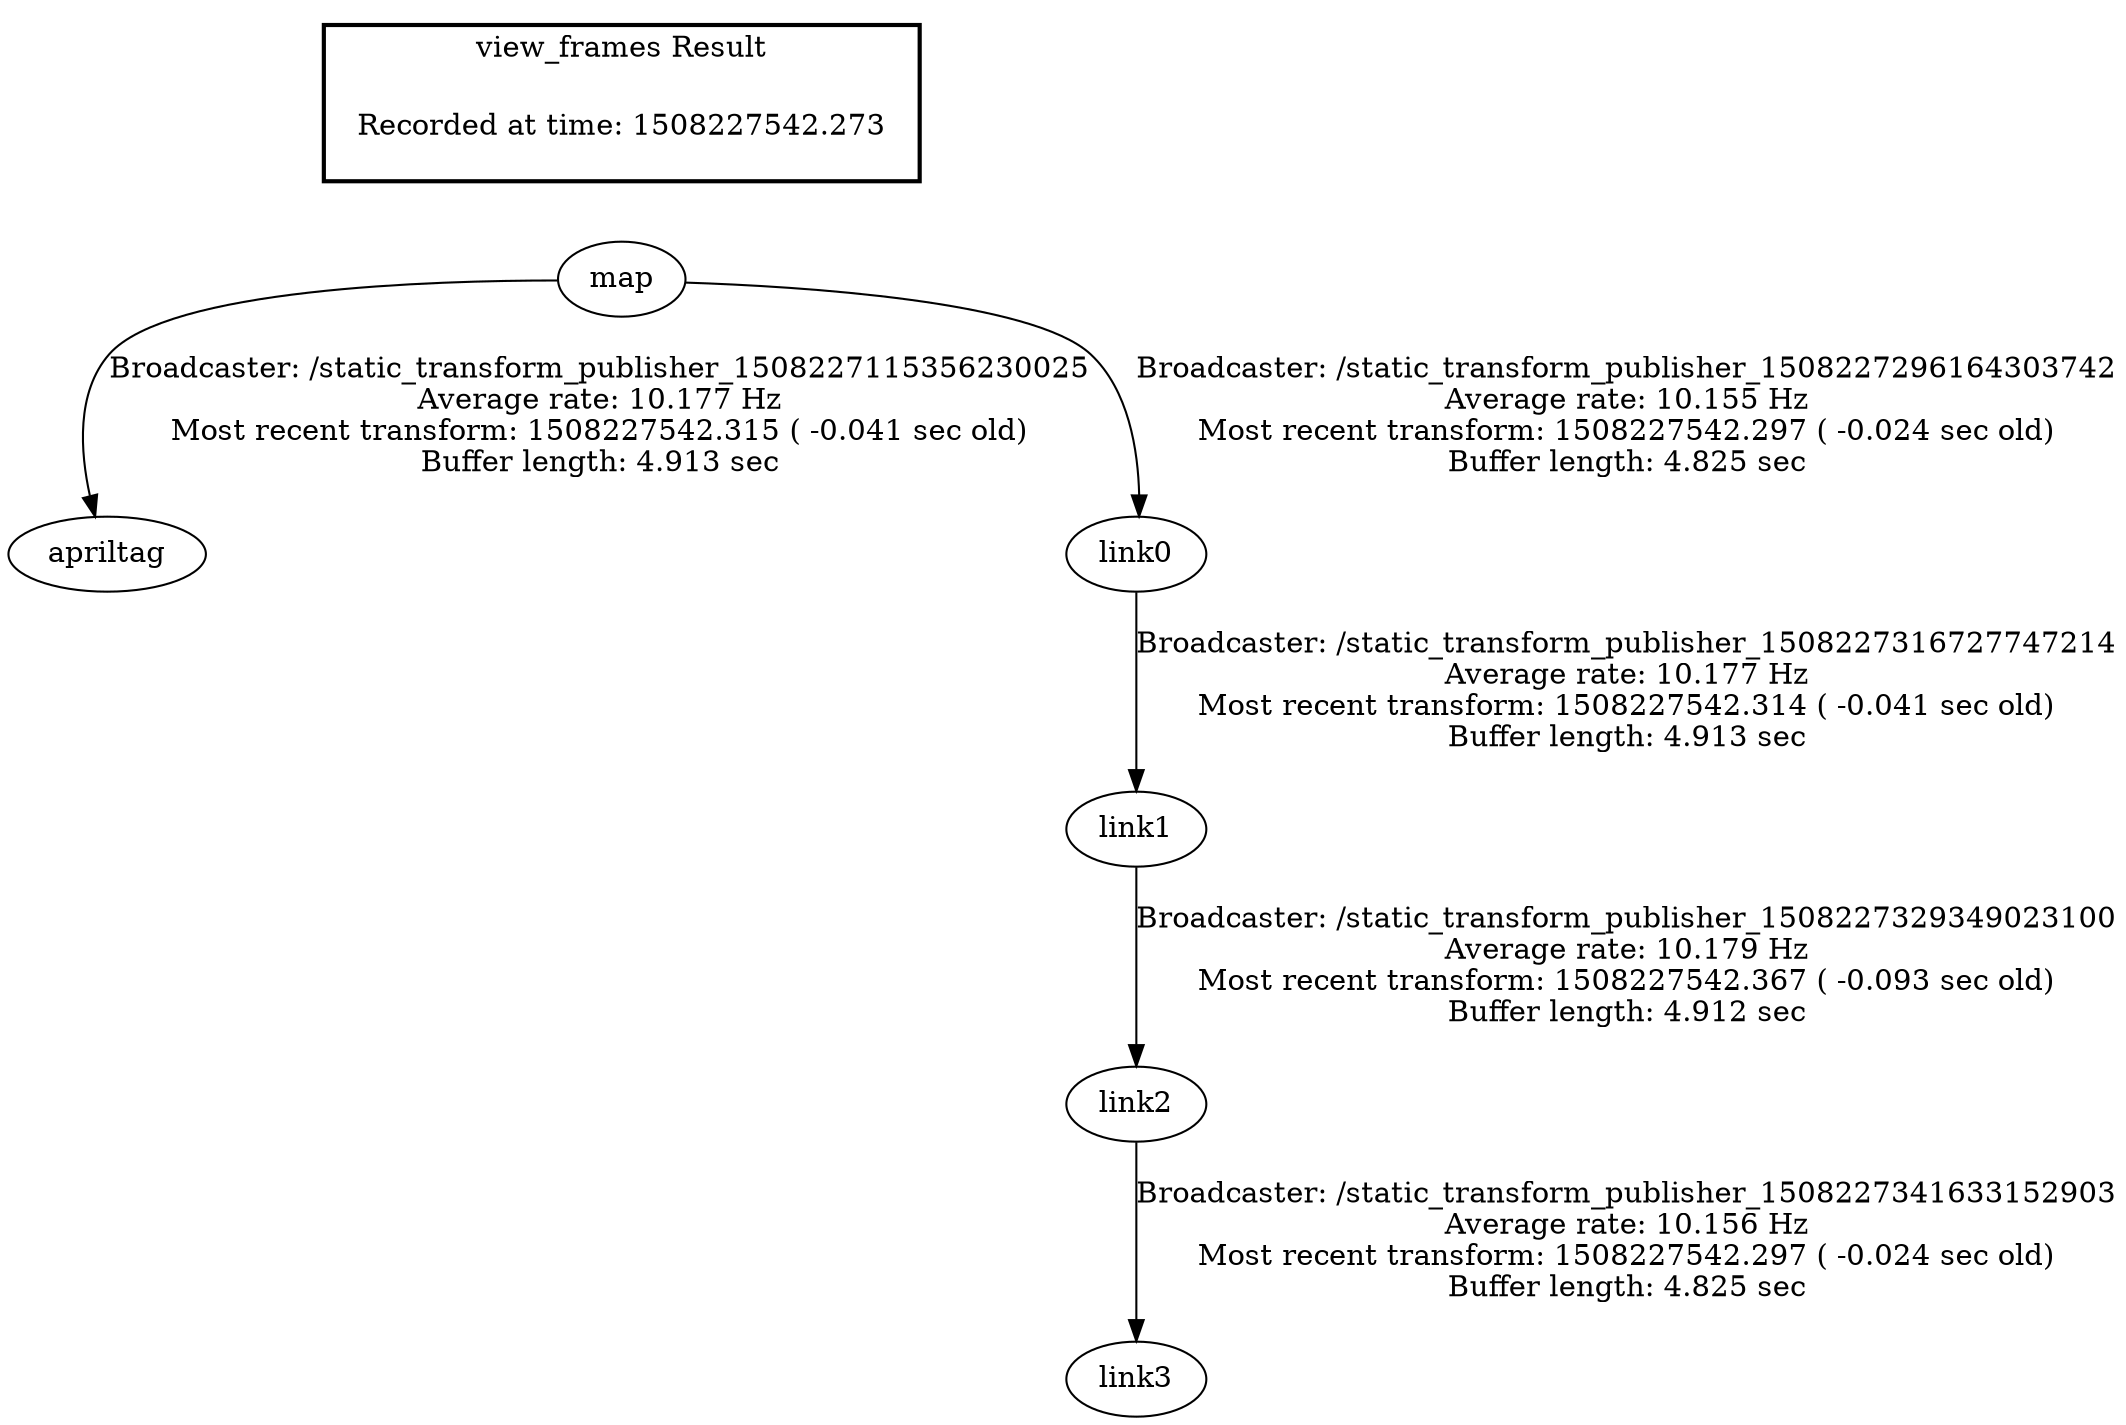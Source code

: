 digraph G {
"map" -> "apriltag"[label="Broadcaster: /static_transform_publisher_1508227115356230025\nAverage rate: 10.177 Hz\nMost recent transform: 1508227542.315 ( -0.041 sec old)\nBuffer length: 4.913 sec\n"];
"link0" -> "link1"[label="Broadcaster: /static_transform_publisher_1508227316727747214\nAverage rate: 10.177 Hz\nMost recent transform: 1508227542.314 ( -0.041 sec old)\nBuffer length: 4.913 sec\n"];
"map" -> "link0"[label="Broadcaster: /static_transform_publisher_1508227296164303742\nAverage rate: 10.155 Hz\nMost recent transform: 1508227542.297 ( -0.024 sec old)\nBuffer length: 4.825 sec\n"];
"link1" -> "link2"[label="Broadcaster: /static_transform_publisher_1508227329349023100\nAverage rate: 10.179 Hz\nMost recent transform: 1508227542.367 ( -0.093 sec old)\nBuffer length: 4.912 sec\n"];
"link2" -> "link3"[label="Broadcaster: /static_transform_publisher_1508227341633152903\nAverage rate: 10.156 Hz\nMost recent transform: 1508227542.297 ( -0.024 sec old)\nBuffer length: 4.825 sec\n"];
edge [style=invis];
 subgraph cluster_legend { style=bold; color=black; label ="view_frames Result";
"Recorded at time: 1508227542.273"[ shape=plaintext ] ;
 }->"map";
}
